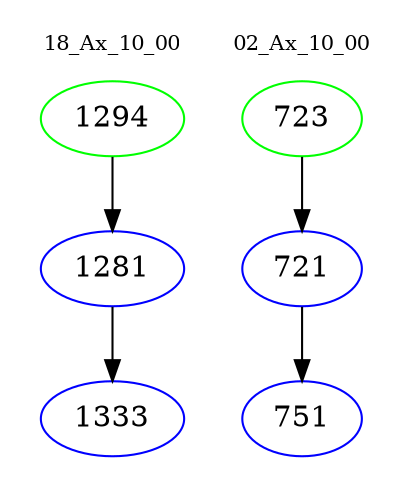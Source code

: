 digraph{
subgraph cluster_0 {
color = white
label = "18_Ax_10_00";
fontsize=10;
T0_1294 [label="1294", color="green"]
T0_1294 -> T0_1281 [color="black"]
T0_1281 [label="1281", color="blue"]
T0_1281 -> T0_1333 [color="black"]
T0_1333 [label="1333", color="blue"]
}
subgraph cluster_1 {
color = white
label = "02_Ax_10_00";
fontsize=10;
T1_723 [label="723", color="green"]
T1_723 -> T1_721 [color="black"]
T1_721 [label="721", color="blue"]
T1_721 -> T1_751 [color="black"]
T1_751 [label="751", color="blue"]
}
}
